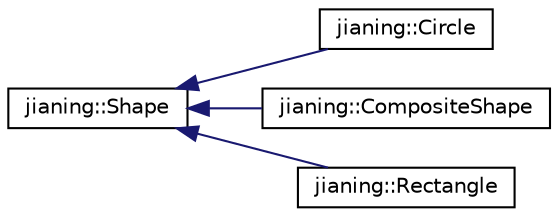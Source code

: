 digraph "Graphical Class Hierarchy"
{
 // LATEX_PDF_SIZE
  edge [fontname="Helvetica",fontsize="10",labelfontname="Helvetica",labelfontsize="10"];
  node [fontname="Helvetica",fontsize="10",shape=record];
  rankdir="LR";
  Node0 [label="jianing::Shape",height=0.2,width=0.4,color="black", fillcolor="white", style="filled",URL="$classjianing_1_1_shape.html",tooltip=" "];
  Node0 -> Node1 [dir="back",color="midnightblue",fontsize="10",style="solid",fontname="Helvetica"];
  Node1 [label="jianing::Circle",height=0.2,width=0.4,color="black", fillcolor="white", style="filled",URL="$classjianing_1_1_circle.html",tooltip=" "];
  Node0 -> Node2 [dir="back",color="midnightblue",fontsize="10",style="solid",fontname="Helvetica"];
  Node2 [label="jianing::CompositeShape",height=0.2,width=0.4,color="black", fillcolor="white", style="filled",URL="$classjianing_1_1_composite_shape.html",tooltip=" "];
  Node0 -> Node3 [dir="back",color="midnightblue",fontsize="10",style="solid",fontname="Helvetica"];
  Node3 [label="jianing::Rectangle",height=0.2,width=0.4,color="black", fillcolor="white", style="filled",URL="$classjianing_1_1_rectangle.html",tooltip=" "];
}
